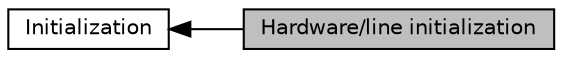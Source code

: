 digraph "Hardware/line initialization"
{
  edge [fontname="Helvetica",fontsize="10",labelfontname="Helvetica",labelfontsize="10"];
  node [fontname="Helvetica",fontsize="10",shape=record];
  rankdir=LR;
  Node0 [label="Hardware/line initialization",height=0.2,width=0.4,color="black", fillcolor="grey75", style="filled", fontcolor="black"];
  Node1 [label="Initialization",height=0.2,width=0.4,color="black", fillcolor="white", style="filled",URL="$group___v_d_a_a___i_n_i_t.html"];
  Node1->Node0 [shape=plaintext, dir="back", style="solid"];
}
